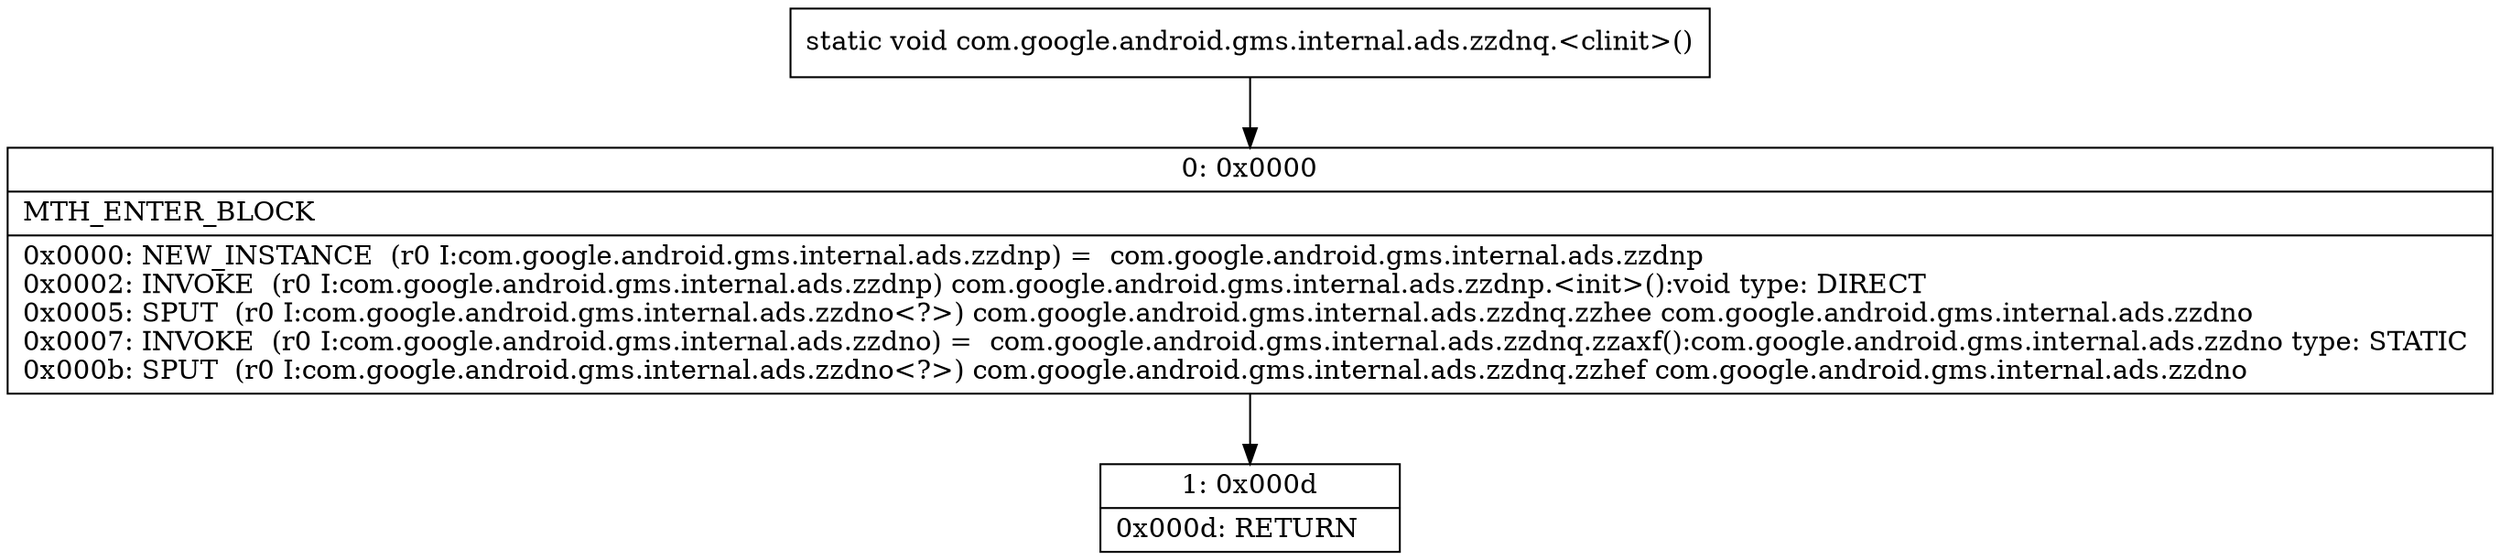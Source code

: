 digraph "CFG forcom.google.android.gms.internal.ads.zzdnq.\<clinit\>()V" {
Node_0 [shape=record,label="{0\:\ 0x0000|MTH_ENTER_BLOCK\l|0x0000: NEW_INSTANCE  (r0 I:com.google.android.gms.internal.ads.zzdnp) =  com.google.android.gms.internal.ads.zzdnp \l0x0002: INVOKE  (r0 I:com.google.android.gms.internal.ads.zzdnp) com.google.android.gms.internal.ads.zzdnp.\<init\>():void type: DIRECT \l0x0005: SPUT  (r0 I:com.google.android.gms.internal.ads.zzdno\<?\>) com.google.android.gms.internal.ads.zzdnq.zzhee com.google.android.gms.internal.ads.zzdno \l0x0007: INVOKE  (r0 I:com.google.android.gms.internal.ads.zzdno) =  com.google.android.gms.internal.ads.zzdnq.zzaxf():com.google.android.gms.internal.ads.zzdno type: STATIC \l0x000b: SPUT  (r0 I:com.google.android.gms.internal.ads.zzdno\<?\>) com.google.android.gms.internal.ads.zzdnq.zzhef com.google.android.gms.internal.ads.zzdno \l}"];
Node_1 [shape=record,label="{1\:\ 0x000d|0x000d: RETURN   \l}"];
MethodNode[shape=record,label="{static void com.google.android.gms.internal.ads.zzdnq.\<clinit\>() }"];
MethodNode -> Node_0;
Node_0 -> Node_1;
}

